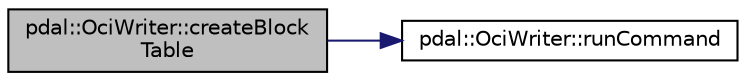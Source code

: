 digraph "pdal::OciWriter::createBlockTable"
{
  edge [fontname="Helvetica",fontsize="10",labelfontname="Helvetica",labelfontsize="10"];
  node [fontname="Helvetica",fontsize="10",shape=record];
  rankdir="LR";
  Node1 [label="pdal::OciWriter::createBlock\lTable",height=0.2,width=0.4,color="black", fillcolor="grey75", style="filled", fontcolor="black"];
  Node1 -> Node2 [color="midnightblue",fontsize="10",style="solid",fontname="Helvetica"];
  Node2 [label="pdal::OciWriter::runCommand",height=0.2,width=0.4,color="black", fillcolor="white", style="filled",URL="$classpdal_1_1OciWriter.html#a80b62166cf73958e525123c285ad79a3"];
}
